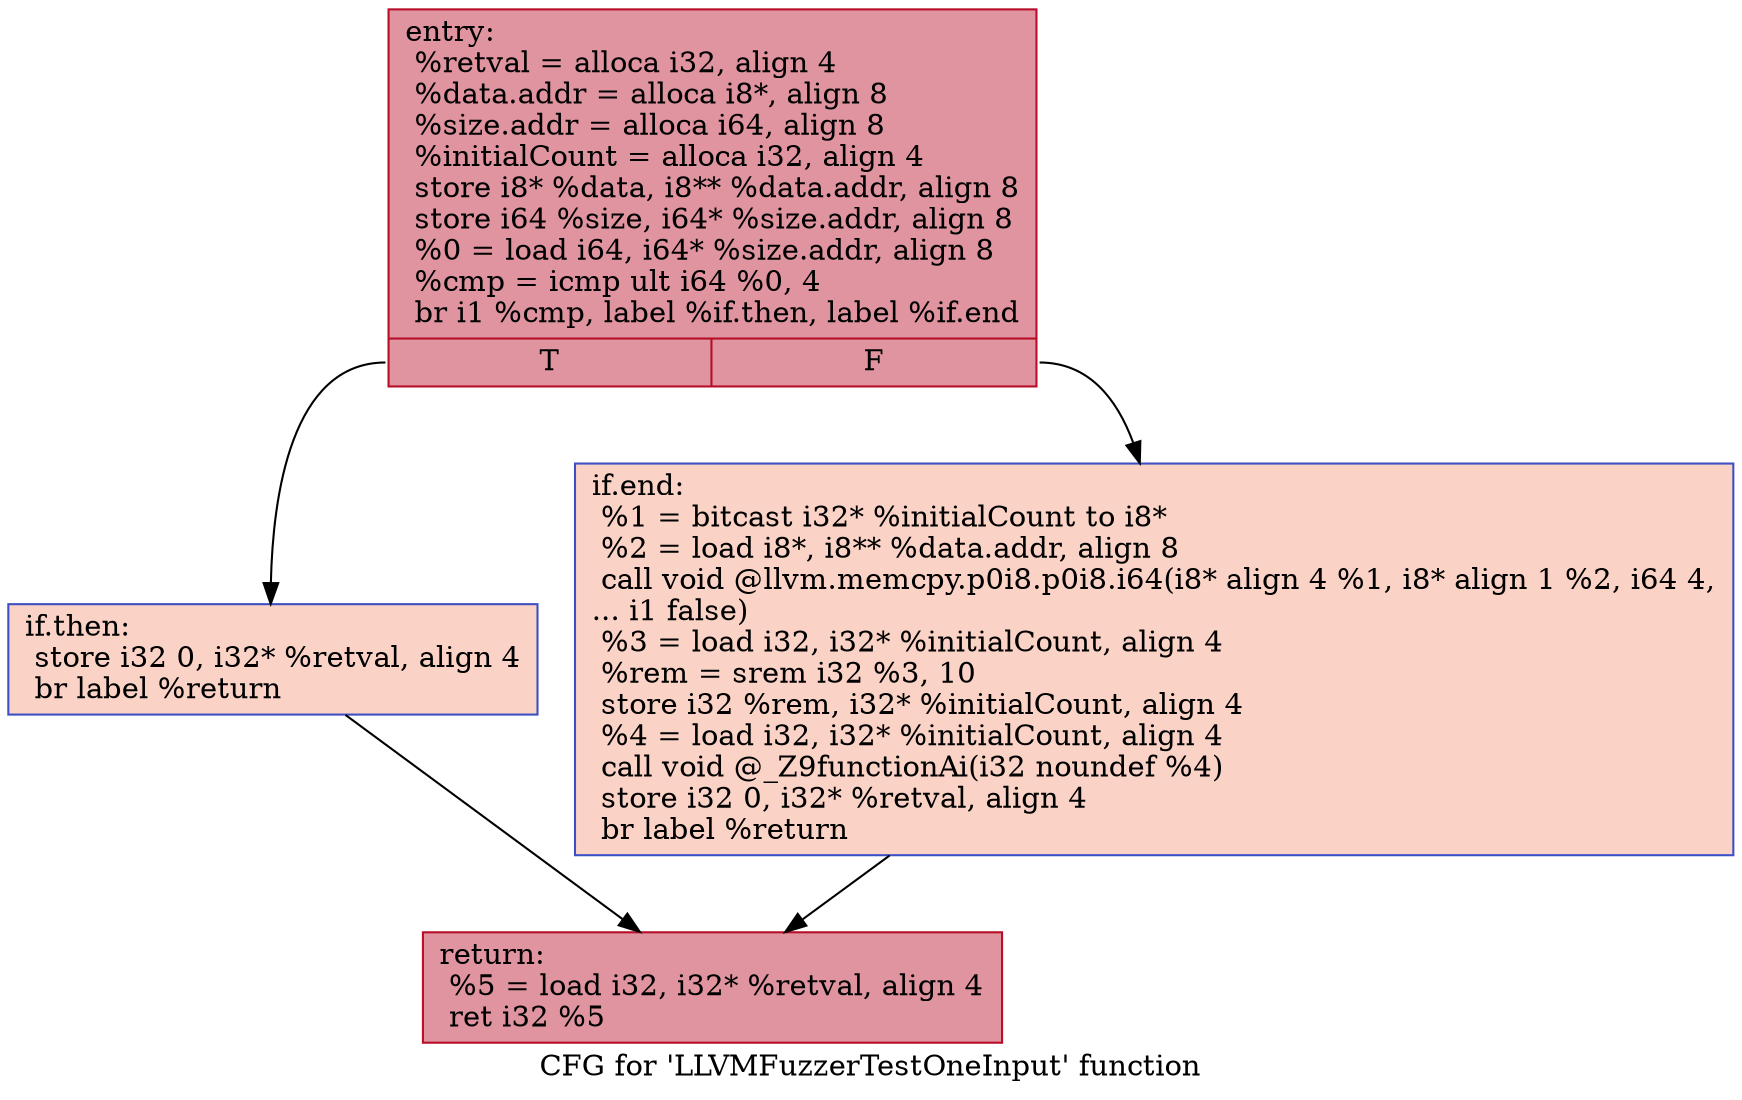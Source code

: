 digraph "CFG for 'LLVMFuzzerTestOneInput' function" {
	label="CFG for 'LLVMFuzzerTestOneInput' function";

	Node0x55e47cf67140 [shape=record,color="#b70d28ff", style=filled, fillcolor="#b70d2870",label="{entry:\l  %retval = alloca i32, align 4\l  %data.addr = alloca i8*, align 8\l  %size.addr = alloca i64, align 8\l  %initialCount = alloca i32, align 4\l  store i8* %data, i8** %data.addr, align 8\l  store i64 %size, i64* %size.addr, align 8\l  %0 = load i64, i64* %size.addr, align 8\l  %cmp = icmp ult i64 %0, 4\l  br i1 %cmp, label %if.then, label %if.end\l|{<s0>T|<s1>F}}"];
	Node0x55e47cf67140:s0 -> Node0x55e47cf67e50;
	Node0x55e47cf67140:s1 -> Node0x55e47cf67ec0;
	Node0x55e47cf67e50 [shape=record,color="#3d50c3ff", style=filled, fillcolor="#f59c7d70",label="{if.then:                                          \l  store i32 0, i32* %retval, align 4\l  br label %return\l}"];
	Node0x55e47cf67e50 -> Node0x55e47cf680d0;
	Node0x55e47cf67ec0 [shape=record,color="#3d50c3ff", style=filled, fillcolor="#f59c7d70",label="{if.end:                                           \l  %1 = bitcast i32* %initialCount to i8*\l  %2 = load i8*, i8** %data.addr, align 8\l  call void @llvm.memcpy.p0i8.p0i8.i64(i8* align 4 %1, i8* align 1 %2, i64 4,\l... i1 false)\l  %3 = load i32, i32* %initialCount, align 4\l  %rem = srem i32 %3, 10\l  store i32 %rem, i32* %initialCount, align 4\l  %4 = load i32, i32* %initialCount, align 4\l  call void @_Z9functionAi(i32 noundef %4)\l  store i32 0, i32* %retval, align 4\l  br label %return\l}"];
	Node0x55e47cf67ec0 -> Node0x55e47cf680d0;
	Node0x55e47cf680d0 [shape=record,color="#b70d28ff", style=filled, fillcolor="#b70d2870",label="{return:                                           \l  %5 = load i32, i32* %retval, align 4\l  ret i32 %5\l}"];
}
